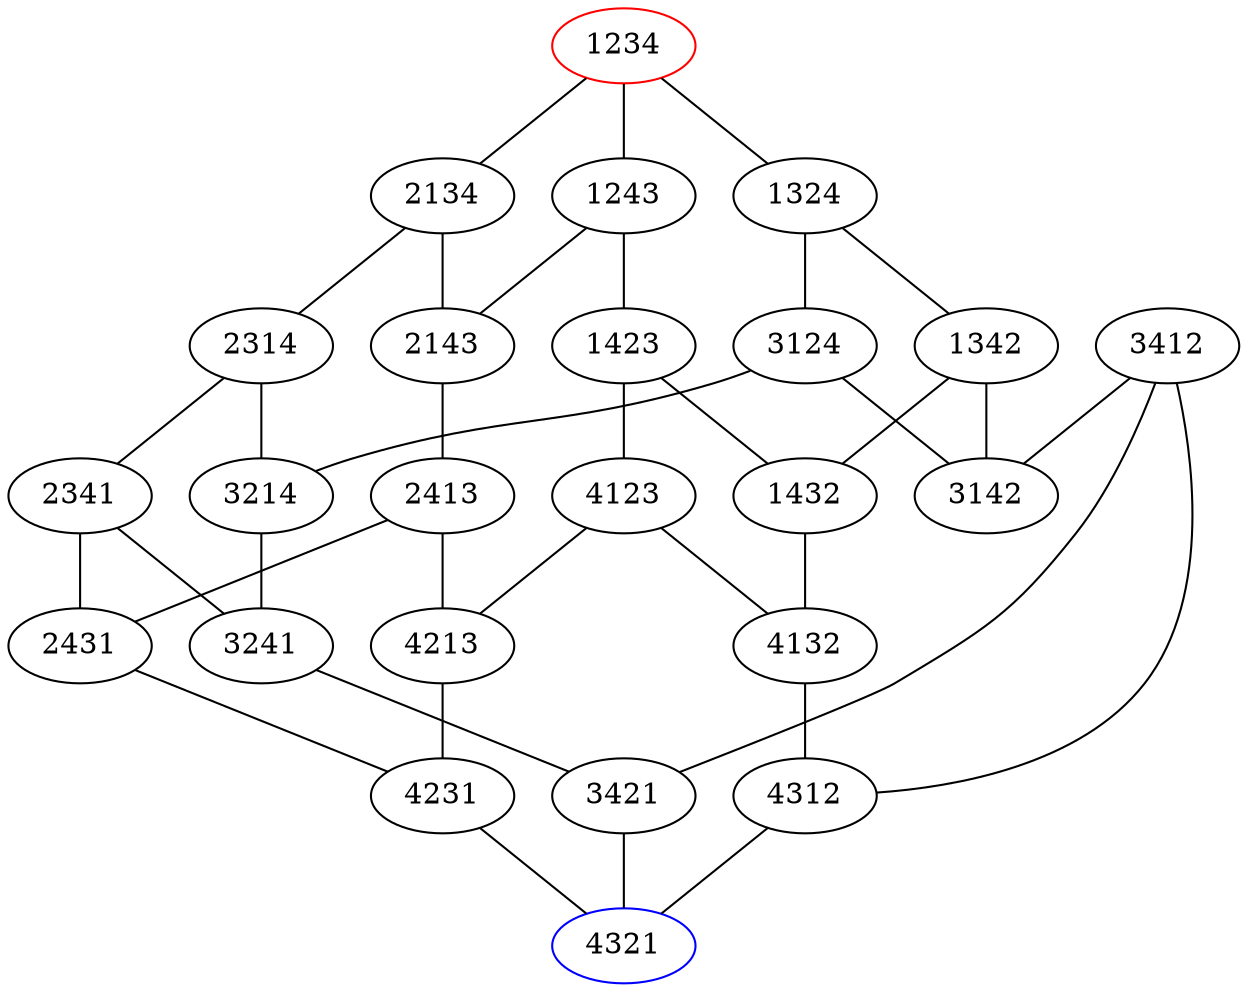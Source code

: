 strict graph A{
overlap="compress"
size="30,30";
"1234"[color="red"]
"4321"[color="blue"]
"1234"--"2134"[len = "4.6"]
"1234"--"1324"[len = "4.6"]
"1234"--"1243"[len = "4.6"]
"1243"--"2143"[len = "4.6"]
"1243"--"1423"[len = "4.6"]
"1243"--"1234"[len = "4.6"]
"1324"--"3124"[len = "4.6"]
"1324"--"1234"[len = "4.6"]
"1324"--"1342"[len = "4.6"]
"1342"--"1324"[len = "4.6"]
"1342"--"1432"[len = "4.6"]
"1342"--"3142"[len = "4.6"]
"1423"--"4123"[len = "4.6"]
"1423"--"1243"[len = "4.6"]
"1423"--"1432"[len = "4.6"]
"1432"--"4132"[len = "4.6"]
"1432"--"1342"[len = "4.6"]
"1432"--"1423"[len = "4.6"]

"2134"--"1234"[len = "4.6"]
"2134"--"2314"[len = "4.6"]
"2134"--"2143"[len = "4.6"]
"2143"--"1243"[len = "4.6"]
"2143"--"2413"[len = "4.6"]
"2143"--"2134"[len = "4.6"]
"2314"--"3214"[len = "4.6"]
"2314"--"2134"[len = "4.6"]
"2314"--"2341"[len = "4.6"]
"2341"--"3241"[len = "4.6"]
"2341"--"2431"[len = "4.6"]
"2341"--"2314"[len = "4.6"]
"2413"--"4213"[len = "4.6"]
"2413"--"2143"[len = "4.6"]
"2413"--"2431"[len = "4.6"]
"2431"--"4231"[len = "4.6"]
"2431"--"2341"[len = "4.6"]
"2431"--"2413"[len = "4.6"]

"3124"--"3142"[len = "4.6"]
"3124"--"1324"[len = "4.6"]
"3124"--"3214"[len = "4.6"]
"3214"--"2314"[len = "4.6"]
"3214"--"3124"[len = "4.6"]
"3214"--"3241"[len = "4.6"]
"3241"--"2341"[len = "4.6"]
"3241"--"3421"[len = "4.6"]
"3241"--"3214"[len = "4.6"]
"3412"--"4312"[len = "4.6"]
"3412"--"3142"[len = "4.6"]
"3412"--"3421"[len = "4.6"]
"3421"--"3412"[len = "4.6"]
"3421"--"3241"[len = "4.6"]
"3421"--"4321"[len = "4.6"]
"3142"--"3124"[len = "4.6"]
"3142"--"3412"[len = "4.6"]
"3142"--"1342"[len = "4.6"]

"4123"--"1423"[len = "4.6"]
"4123"--"4213"[len = "4.6"]
"4123"--"4132"[len = "4.6"]
"4132"--"1432"[len = "4.6"]
"4132"--"4312"[len = "4.6"]
"4132"--"4123"[len = "4.6"]
"4213"--"2413"[len = "4.6"]
"4213"--"4123"[len = "4.6"]
"4213"--"4231"[len = "4.6"]
"4231"--"2431"[len = "4.6"]
"4231"--"4321"[len = "4.6"]
"4231"--"4213"[len = "4.6"]
"4312"--"3412"[len = "4.6"]
"4312"--"4132"[len = "4.6"]
"4312"--"4321"[len = "4.6"]
"4321"--"3421"[len = "4.6"]
"4321"--"4231"[len = "4.6"]
"4321"--"4312"[len = "4.6"]
}
